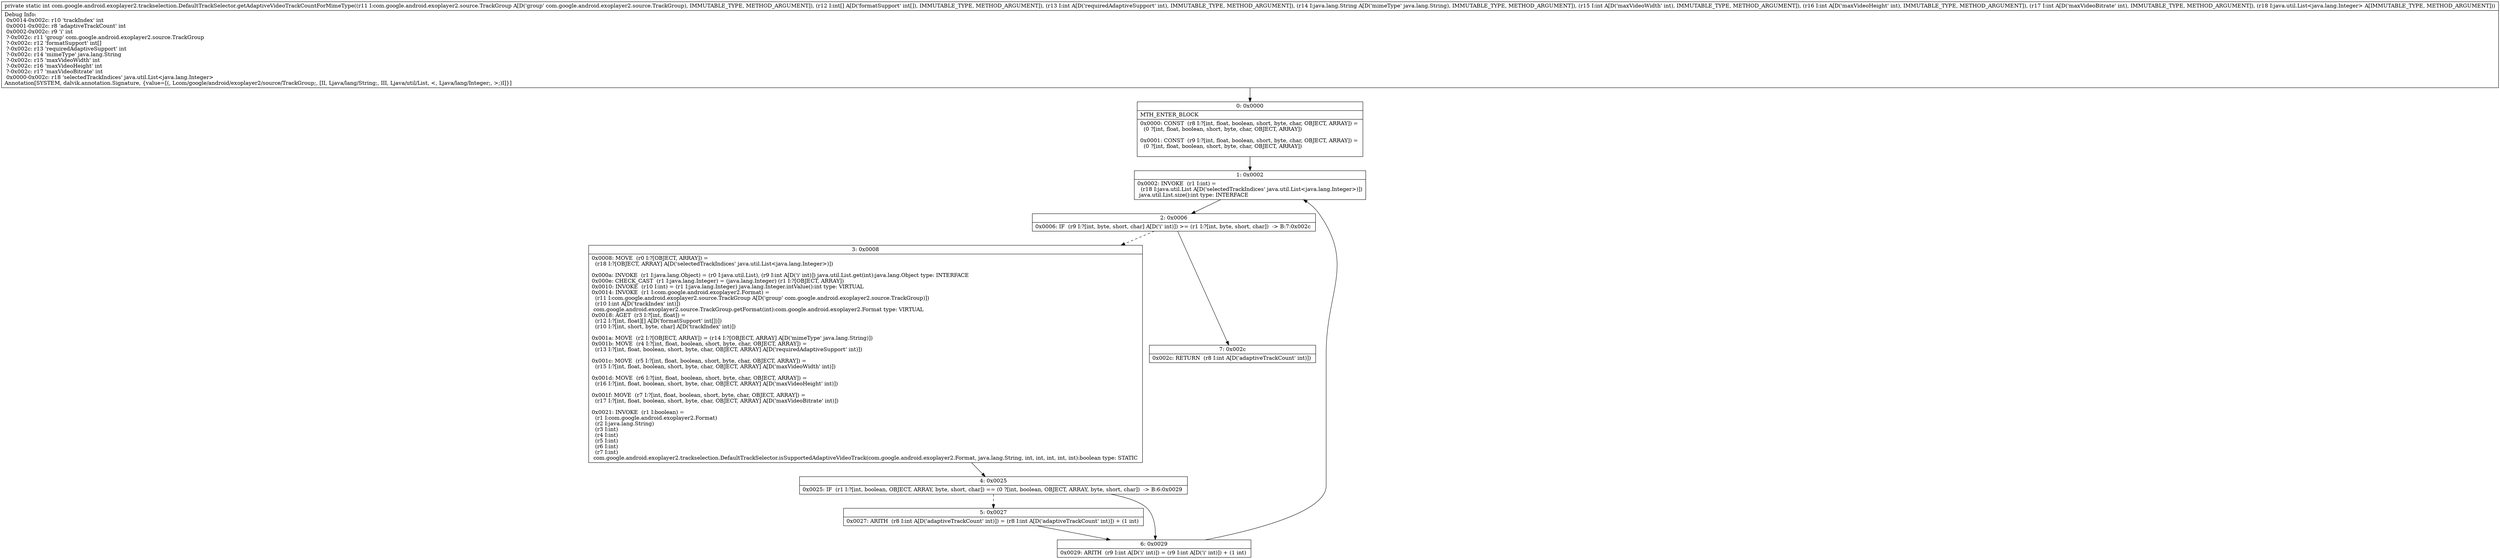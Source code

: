 digraph "CFG forcom.google.android.exoplayer2.trackselection.DefaultTrackSelector.getAdaptiveVideoTrackCountForMimeType(Lcom\/google\/android\/exoplayer2\/source\/TrackGroup;[IILjava\/lang\/String;IIILjava\/util\/List;)I" {
Node_0 [shape=record,label="{0\:\ 0x0000|MTH_ENTER_BLOCK\l|0x0000: CONST  (r8 I:?[int, float, boolean, short, byte, char, OBJECT, ARRAY]) = \l  (0 ?[int, float, boolean, short, byte, char, OBJECT, ARRAY])\l \l0x0001: CONST  (r9 I:?[int, float, boolean, short, byte, char, OBJECT, ARRAY]) = \l  (0 ?[int, float, boolean, short, byte, char, OBJECT, ARRAY])\l \l}"];
Node_1 [shape=record,label="{1\:\ 0x0002|0x0002: INVOKE  (r1 I:int) = \l  (r18 I:java.util.List A[D('selectedTrackIndices' java.util.List\<java.lang.Integer\>)])\l java.util.List.size():int type: INTERFACE \l}"];
Node_2 [shape=record,label="{2\:\ 0x0006|0x0006: IF  (r9 I:?[int, byte, short, char] A[D('i' int)]) \>= (r1 I:?[int, byte, short, char])  \-\> B:7:0x002c \l}"];
Node_3 [shape=record,label="{3\:\ 0x0008|0x0008: MOVE  (r0 I:?[OBJECT, ARRAY]) = \l  (r18 I:?[OBJECT, ARRAY] A[D('selectedTrackIndices' java.util.List\<java.lang.Integer\>)])\l \l0x000a: INVOKE  (r1 I:java.lang.Object) = (r0 I:java.util.List), (r9 I:int A[D('i' int)]) java.util.List.get(int):java.lang.Object type: INTERFACE \l0x000e: CHECK_CAST  (r1 I:java.lang.Integer) = (java.lang.Integer) (r1 I:?[OBJECT, ARRAY]) \l0x0010: INVOKE  (r10 I:int) = (r1 I:java.lang.Integer) java.lang.Integer.intValue():int type: VIRTUAL \l0x0014: INVOKE  (r1 I:com.google.android.exoplayer2.Format) = \l  (r11 I:com.google.android.exoplayer2.source.TrackGroup A[D('group' com.google.android.exoplayer2.source.TrackGroup)])\l  (r10 I:int A[D('trackIndex' int)])\l com.google.android.exoplayer2.source.TrackGroup.getFormat(int):com.google.android.exoplayer2.Format type: VIRTUAL \l0x0018: AGET  (r3 I:?[int, float]) = \l  (r12 I:?[int, float][] A[D('formatSupport' int[])])\l  (r10 I:?[int, short, byte, char] A[D('trackIndex' int)])\l \l0x001a: MOVE  (r2 I:?[OBJECT, ARRAY]) = (r14 I:?[OBJECT, ARRAY] A[D('mimeType' java.lang.String)]) \l0x001b: MOVE  (r4 I:?[int, float, boolean, short, byte, char, OBJECT, ARRAY]) = \l  (r13 I:?[int, float, boolean, short, byte, char, OBJECT, ARRAY] A[D('requiredAdaptiveSupport' int)])\l \l0x001c: MOVE  (r5 I:?[int, float, boolean, short, byte, char, OBJECT, ARRAY]) = \l  (r15 I:?[int, float, boolean, short, byte, char, OBJECT, ARRAY] A[D('maxVideoWidth' int)])\l \l0x001d: MOVE  (r6 I:?[int, float, boolean, short, byte, char, OBJECT, ARRAY]) = \l  (r16 I:?[int, float, boolean, short, byte, char, OBJECT, ARRAY] A[D('maxVideoHeight' int)])\l \l0x001f: MOVE  (r7 I:?[int, float, boolean, short, byte, char, OBJECT, ARRAY]) = \l  (r17 I:?[int, float, boolean, short, byte, char, OBJECT, ARRAY] A[D('maxVideoBitrate' int)])\l \l0x0021: INVOKE  (r1 I:boolean) = \l  (r1 I:com.google.android.exoplayer2.Format)\l  (r2 I:java.lang.String)\l  (r3 I:int)\l  (r4 I:int)\l  (r5 I:int)\l  (r6 I:int)\l  (r7 I:int)\l com.google.android.exoplayer2.trackselection.DefaultTrackSelector.isSupportedAdaptiveVideoTrack(com.google.android.exoplayer2.Format, java.lang.String, int, int, int, int, int):boolean type: STATIC \l}"];
Node_4 [shape=record,label="{4\:\ 0x0025|0x0025: IF  (r1 I:?[int, boolean, OBJECT, ARRAY, byte, short, char]) == (0 ?[int, boolean, OBJECT, ARRAY, byte, short, char])  \-\> B:6:0x0029 \l}"];
Node_5 [shape=record,label="{5\:\ 0x0027|0x0027: ARITH  (r8 I:int A[D('adaptiveTrackCount' int)]) = (r8 I:int A[D('adaptiveTrackCount' int)]) + (1 int) \l}"];
Node_6 [shape=record,label="{6\:\ 0x0029|0x0029: ARITH  (r9 I:int A[D('i' int)]) = (r9 I:int A[D('i' int)]) + (1 int) \l}"];
Node_7 [shape=record,label="{7\:\ 0x002c|0x002c: RETURN  (r8 I:int A[D('adaptiveTrackCount' int)]) \l}"];
MethodNode[shape=record,label="{private static int com.google.android.exoplayer2.trackselection.DefaultTrackSelector.getAdaptiveVideoTrackCountForMimeType((r11 I:com.google.android.exoplayer2.source.TrackGroup A[D('group' com.google.android.exoplayer2.source.TrackGroup), IMMUTABLE_TYPE, METHOD_ARGUMENT]), (r12 I:int[] A[D('formatSupport' int[]), IMMUTABLE_TYPE, METHOD_ARGUMENT]), (r13 I:int A[D('requiredAdaptiveSupport' int), IMMUTABLE_TYPE, METHOD_ARGUMENT]), (r14 I:java.lang.String A[D('mimeType' java.lang.String), IMMUTABLE_TYPE, METHOD_ARGUMENT]), (r15 I:int A[D('maxVideoWidth' int), IMMUTABLE_TYPE, METHOD_ARGUMENT]), (r16 I:int A[D('maxVideoHeight' int), IMMUTABLE_TYPE, METHOD_ARGUMENT]), (r17 I:int A[D('maxVideoBitrate' int), IMMUTABLE_TYPE, METHOD_ARGUMENT]), (r18 I:java.util.List\<java.lang.Integer\> A[IMMUTABLE_TYPE, METHOD_ARGUMENT]))  | Debug Info:\l  0x0014\-0x002c: r10 'trackIndex' int\l  0x0001\-0x002c: r8 'adaptiveTrackCount' int\l  0x0002\-0x002c: r9 'i' int\l  ?\-0x002c: r11 'group' com.google.android.exoplayer2.source.TrackGroup\l  ?\-0x002c: r12 'formatSupport' int[]\l  ?\-0x002c: r13 'requiredAdaptiveSupport' int\l  ?\-0x002c: r14 'mimeType' java.lang.String\l  ?\-0x002c: r15 'maxVideoWidth' int\l  ?\-0x002c: r16 'maxVideoHeight' int\l  ?\-0x002c: r17 'maxVideoBitrate' int\l  0x0000\-0x002c: r18 'selectedTrackIndices' java.util.List\<java.lang.Integer\>\lAnnotation[SYSTEM, dalvik.annotation.Signature, \{value=[(, Lcom\/google\/android\/exoplayer2\/source\/TrackGroup;, [II, Ljava\/lang\/String;, III, Ljava\/util\/List, \<, Ljava\/lang\/Integer;, \>;)I]\}]\l}"];
MethodNode -> Node_0;
Node_0 -> Node_1;
Node_1 -> Node_2;
Node_2 -> Node_3[style=dashed];
Node_2 -> Node_7;
Node_3 -> Node_4;
Node_4 -> Node_5[style=dashed];
Node_4 -> Node_6;
Node_5 -> Node_6;
Node_6 -> Node_1;
}

